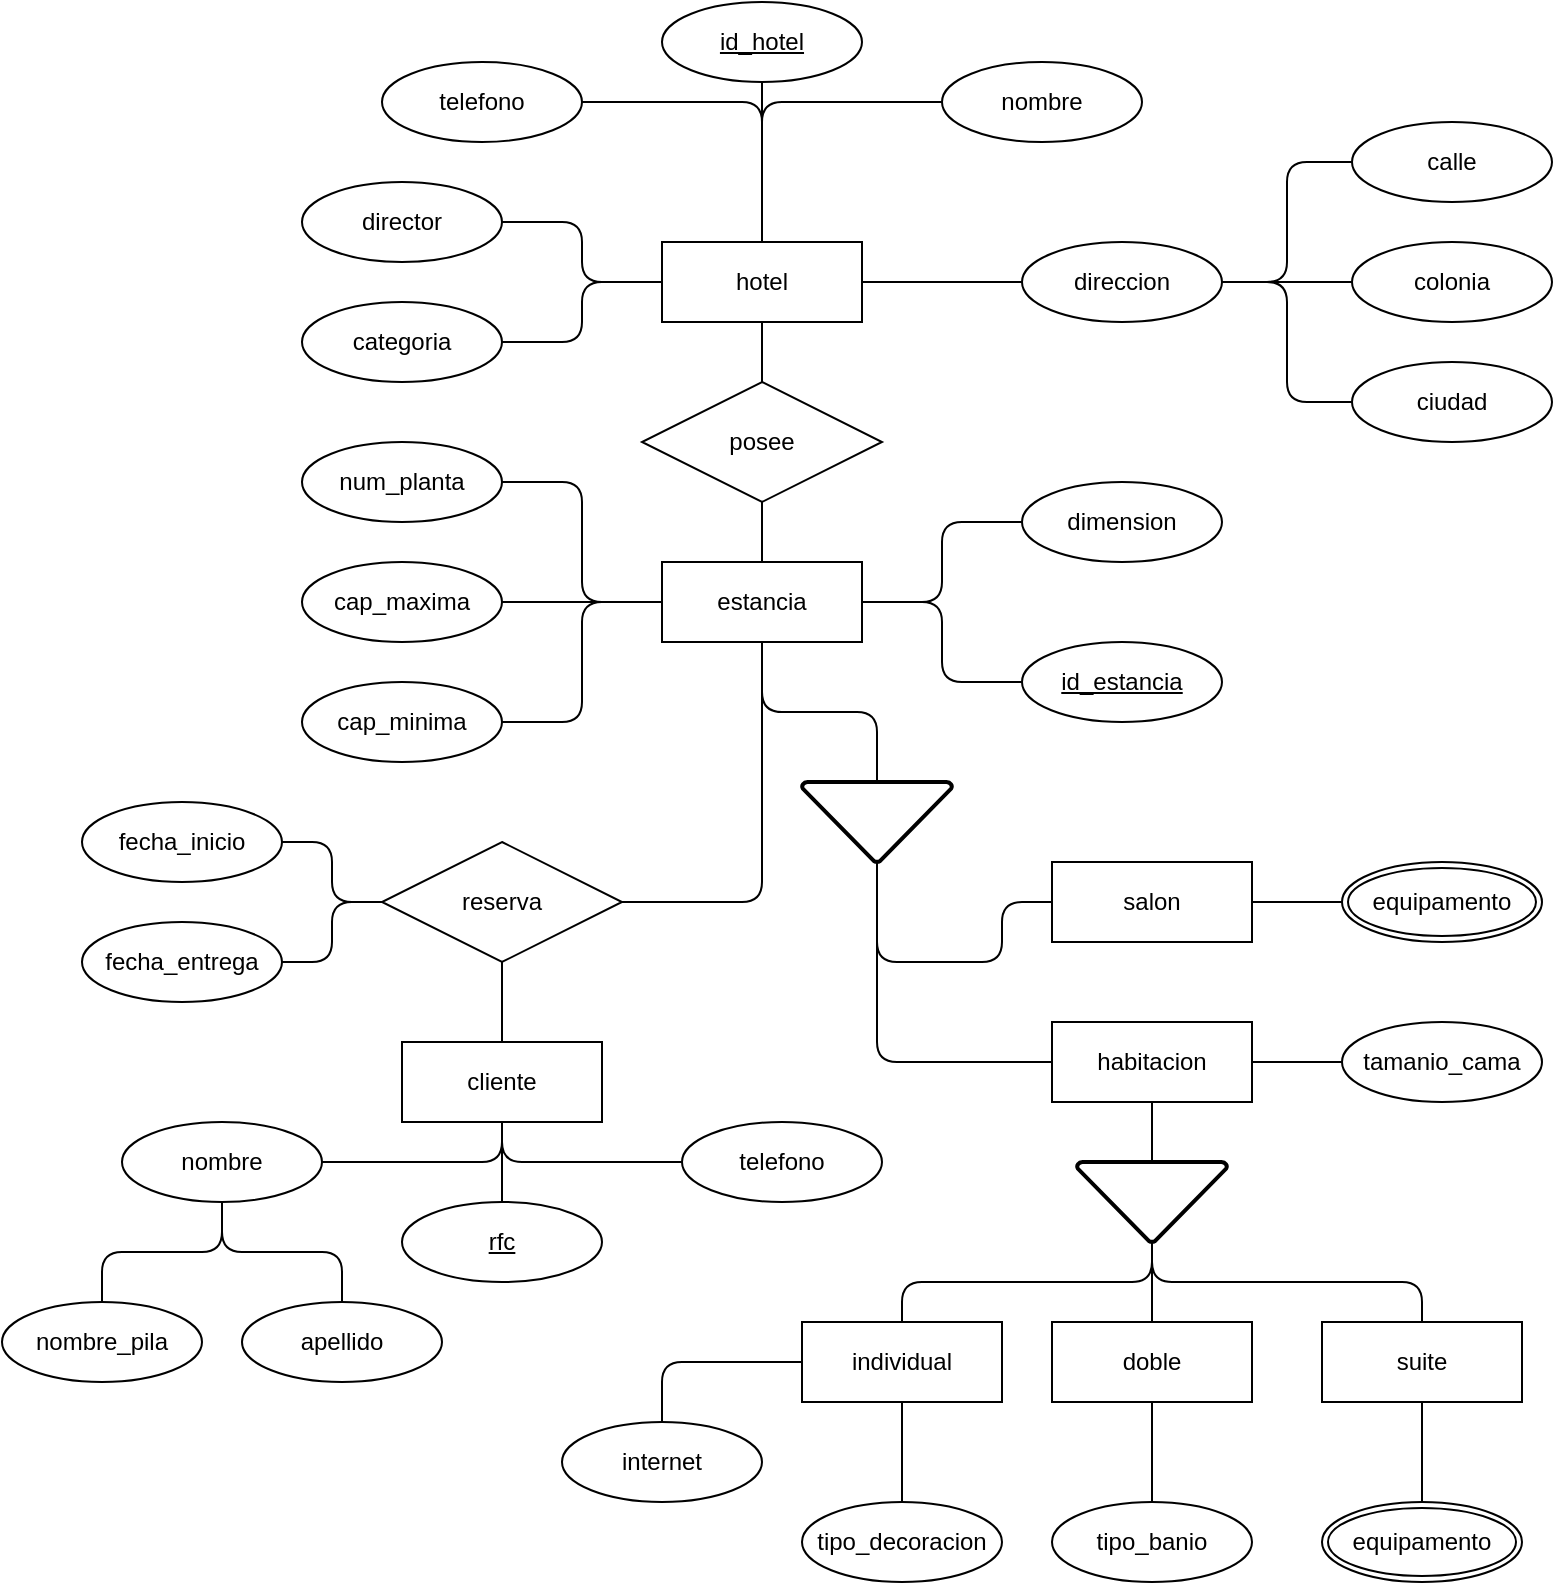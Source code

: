 <mxfile version="24.6.2" type="github">
  <diagram name="Page-1" id="NQ_Y0EgmU-5QERtnOthc">
    <mxGraphModel dx="1434" dy="789" grid="1" gridSize="10" guides="1" tooltips="1" connect="1" arrows="1" fold="1" page="1" pageScale="1" pageWidth="850" pageHeight="1100" math="0" shadow="0">
      <root>
        <mxCell id="0" />
        <mxCell id="1" parent="0" />
        <mxCell id="7jpOO8D4wHBg1UqNjOyO-11" style="edgeStyle=orthogonalEdgeStyle;rounded=1;orthogonalLoop=1;jettySize=auto;html=1;exitX=0;exitY=0.5;exitDx=0;exitDy=0;entryX=1;entryY=0.5;entryDx=0;entryDy=0;curved=0;endArrow=none;endFill=0;" edge="1" parent="1" source="7jpOO8D4wHBg1UqNjOyO-1" target="7jpOO8D4wHBg1UqNjOyO-3">
          <mxGeometry relative="1" as="geometry" />
        </mxCell>
        <mxCell id="7jpOO8D4wHBg1UqNjOyO-12" style="edgeStyle=orthogonalEdgeStyle;rounded=1;orthogonalLoop=1;jettySize=auto;html=1;exitX=0;exitY=0.5;exitDx=0;exitDy=0;entryX=1;entryY=0.5;entryDx=0;entryDy=0;endArrow=none;endFill=0;curved=0;" edge="1" parent="1" source="7jpOO8D4wHBg1UqNjOyO-1" target="7jpOO8D4wHBg1UqNjOyO-4">
          <mxGeometry relative="1" as="geometry" />
        </mxCell>
        <mxCell id="7jpOO8D4wHBg1UqNjOyO-13" style="edgeStyle=orthogonalEdgeStyle;rounded=1;orthogonalLoop=1;jettySize=auto;html=1;exitX=0.5;exitY=0;exitDx=0;exitDy=0;entryX=1;entryY=0.5;entryDx=0;entryDy=0;endArrow=none;endFill=0;curved=0;" edge="1" parent="1" source="7jpOO8D4wHBg1UqNjOyO-1" target="7jpOO8D4wHBg1UqNjOyO-7">
          <mxGeometry relative="1" as="geometry" />
        </mxCell>
        <mxCell id="7jpOO8D4wHBg1UqNjOyO-14" style="edgeStyle=orthogonalEdgeStyle;rounded=1;orthogonalLoop=1;jettySize=auto;html=1;exitX=0.5;exitY=0;exitDx=0;exitDy=0;entryX=0;entryY=0.5;entryDx=0;entryDy=0;endArrow=none;endFill=0;curved=0;" edge="1" parent="1" source="7jpOO8D4wHBg1UqNjOyO-1" target="7jpOO8D4wHBg1UqNjOyO-6">
          <mxGeometry relative="1" as="geometry" />
        </mxCell>
        <mxCell id="7jpOO8D4wHBg1UqNjOyO-15" style="edgeStyle=orthogonalEdgeStyle;rounded=1;orthogonalLoop=1;jettySize=auto;html=1;exitX=0.5;exitY=0;exitDx=0;exitDy=0;entryX=0.5;entryY=1;entryDx=0;entryDy=0;endArrow=none;endFill=0;curved=0;" edge="1" parent="1" source="7jpOO8D4wHBg1UqNjOyO-1">
          <mxGeometry relative="1" as="geometry">
            <mxPoint x="450" y="50" as="targetPoint" />
          </mxGeometry>
        </mxCell>
        <mxCell id="7jpOO8D4wHBg1UqNjOyO-16" style="edgeStyle=orthogonalEdgeStyle;rounded=1;orthogonalLoop=1;jettySize=auto;html=1;exitX=1;exitY=0.5;exitDx=0;exitDy=0;entryX=0;entryY=0.5;entryDx=0;entryDy=0;curved=0;endArrow=none;endFill=0;" edge="1" parent="1" source="7jpOO8D4wHBg1UqNjOyO-1" target="7jpOO8D4wHBg1UqNjOyO-5">
          <mxGeometry relative="1" as="geometry" />
        </mxCell>
        <mxCell id="7jpOO8D4wHBg1UqNjOyO-1" value="hotel" style="whiteSpace=wrap;html=1;align=center;" vertex="1" parent="1">
          <mxGeometry x="400" y="130" width="100" height="40" as="geometry" />
        </mxCell>
        <mxCell id="7jpOO8D4wHBg1UqNjOyO-2" value="id_hotel" style="ellipse;whiteSpace=wrap;html=1;align=center;fontStyle=4;" vertex="1" parent="1">
          <mxGeometry x="400" y="10" width="100" height="40" as="geometry" />
        </mxCell>
        <mxCell id="7jpOO8D4wHBg1UqNjOyO-3" value="categoria" style="ellipse;whiteSpace=wrap;html=1;align=center;" vertex="1" parent="1">
          <mxGeometry x="220" y="160" width="100" height="40" as="geometry" />
        </mxCell>
        <mxCell id="7jpOO8D4wHBg1UqNjOyO-4" value="director" style="ellipse;whiteSpace=wrap;html=1;align=center;" vertex="1" parent="1">
          <mxGeometry x="220" y="100" width="100" height="40" as="geometry" />
        </mxCell>
        <mxCell id="7jpOO8D4wHBg1UqNjOyO-17" style="edgeStyle=orthogonalEdgeStyle;rounded=1;orthogonalLoop=1;jettySize=auto;html=1;exitX=1;exitY=0.5;exitDx=0;exitDy=0;entryX=0;entryY=0.5;entryDx=0;entryDy=0;curved=0;endArrow=none;endFill=0;" edge="1" parent="1" source="7jpOO8D4wHBg1UqNjOyO-5" target="7jpOO8D4wHBg1UqNjOyO-10">
          <mxGeometry relative="1" as="geometry" />
        </mxCell>
        <mxCell id="7jpOO8D4wHBg1UqNjOyO-18" style="edgeStyle=orthogonalEdgeStyle;rounded=1;orthogonalLoop=1;jettySize=auto;html=1;exitX=1;exitY=0.5;exitDx=0;exitDy=0;entryX=0;entryY=0.5;entryDx=0;entryDy=0;endArrow=none;endFill=0;curved=0;" edge="1" parent="1" source="7jpOO8D4wHBg1UqNjOyO-5" target="7jpOO8D4wHBg1UqNjOyO-9">
          <mxGeometry relative="1" as="geometry" />
        </mxCell>
        <mxCell id="7jpOO8D4wHBg1UqNjOyO-19" style="edgeStyle=orthogonalEdgeStyle;rounded=1;orthogonalLoop=1;jettySize=auto;html=1;exitX=1;exitY=0.5;exitDx=0;exitDy=0;entryX=0;entryY=0.5;entryDx=0;entryDy=0;endArrow=none;endFill=0;curved=0;" edge="1" parent="1" source="7jpOO8D4wHBg1UqNjOyO-5" target="7jpOO8D4wHBg1UqNjOyO-8">
          <mxGeometry relative="1" as="geometry" />
        </mxCell>
        <mxCell id="7jpOO8D4wHBg1UqNjOyO-5" value="direccion" style="ellipse;whiteSpace=wrap;html=1;align=center;" vertex="1" parent="1">
          <mxGeometry x="580" y="130" width="100" height="40" as="geometry" />
        </mxCell>
        <mxCell id="7jpOO8D4wHBg1UqNjOyO-6" value="nombre" style="ellipse;whiteSpace=wrap;html=1;align=center;" vertex="1" parent="1">
          <mxGeometry x="540" y="40" width="100" height="40" as="geometry" />
        </mxCell>
        <mxCell id="7jpOO8D4wHBg1UqNjOyO-7" value="telefono" style="ellipse;whiteSpace=wrap;html=1;align=center;" vertex="1" parent="1">
          <mxGeometry x="260" y="40" width="100" height="40" as="geometry" />
        </mxCell>
        <mxCell id="7jpOO8D4wHBg1UqNjOyO-8" value="ciudad" style="ellipse;whiteSpace=wrap;html=1;align=center;" vertex="1" parent="1">
          <mxGeometry x="745" y="190" width="100" height="40" as="geometry" />
        </mxCell>
        <mxCell id="7jpOO8D4wHBg1UqNjOyO-9" value="colonia" style="ellipse;whiteSpace=wrap;html=1;align=center;" vertex="1" parent="1">
          <mxGeometry x="745" y="130" width="100" height="40" as="geometry" />
        </mxCell>
        <mxCell id="7jpOO8D4wHBg1UqNjOyO-10" value="calle" style="ellipse;whiteSpace=wrap;html=1;align=center;" vertex="1" parent="1">
          <mxGeometry x="745" y="70" width="100" height="40" as="geometry" />
        </mxCell>
        <mxCell id="7jpOO8D4wHBg1UqNjOyO-33" style="edgeStyle=orthogonalEdgeStyle;rounded=1;orthogonalLoop=1;jettySize=auto;html=1;exitX=1;exitY=0.5;exitDx=0;exitDy=0;entryX=0;entryY=0.5;entryDx=0;entryDy=0;curved=0;endArrow=none;endFill=0;" edge="1" parent="1" source="7jpOO8D4wHBg1UqNjOyO-20" target="7jpOO8D4wHBg1UqNjOyO-25">
          <mxGeometry relative="1" as="geometry" />
        </mxCell>
        <mxCell id="7jpOO8D4wHBg1UqNjOyO-34" style="edgeStyle=orthogonalEdgeStyle;rounded=1;orthogonalLoop=1;jettySize=auto;html=1;exitX=1;exitY=0.5;exitDx=0;exitDy=0;entryX=0;entryY=0.5;entryDx=0;entryDy=0;curved=0;endArrow=none;endFill=0;" edge="1" parent="1" source="7jpOO8D4wHBg1UqNjOyO-20" target="7jpOO8D4wHBg1UqNjOyO-24">
          <mxGeometry relative="1" as="geometry" />
        </mxCell>
        <mxCell id="7jpOO8D4wHBg1UqNjOyO-20" value="estancia" style="whiteSpace=wrap;html=1;align=center;" vertex="1" parent="1">
          <mxGeometry x="400" y="290" width="100" height="40" as="geometry" />
        </mxCell>
        <mxCell id="7jpOO8D4wHBg1UqNjOyO-22" style="edgeStyle=orthogonalEdgeStyle;rounded=1;orthogonalLoop=1;jettySize=auto;html=1;exitX=0.5;exitY=0;exitDx=0;exitDy=0;entryX=0.5;entryY=1;entryDx=0;entryDy=0;curved=0;endArrow=none;endFill=0;" edge="1" parent="1" source="7jpOO8D4wHBg1UqNjOyO-21" target="7jpOO8D4wHBg1UqNjOyO-1">
          <mxGeometry relative="1" as="geometry" />
        </mxCell>
        <mxCell id="7jpOO8D4wHBg1UqNjOyO-23" style="edgeStyle=orthogonalEdgeStyle;rounded=1;orthogonalLoop=1;jettySize=auto;html=1;exitX=0.5;exitY=1;exitDx=0;exitDy=0;entryX=0.5;entryY=0;entryDx=0;entryDy=0;endArrow=none;endFill=0;curved=0;" edge="1" parent="1" source="7jpOO8D4wHBg1UqNjOyO-21" target="7jpOO8D4wHBg1UqNjOyO-20">
          <mxGeometry relative="1" as="geometry" />
        </mxCell>
        <mxCell id="7jpOO8D4wHBg1UqNjOyO-21" value="posee" style="shape=rhombus;perimeter=rhombusPerimeter;whiteSpace=wrap;html=1;align=center;" vertex="1" parent="1">
          <mxGeometry x="390" y="200" width="120" height="60" as="geometry" />
        </mxCell>
        <mxCell id="7jpOO8D4wHBg1UqNjOyO-24" value="id_estancia" style="ellipse;whiteSpace=wrap;html=1;align=center;fontStyle=4;" vertex="1" parent="1">
          <mxGeometry x="580" y="330" width="100" height="40" as="geometry" />
        </mxCell>
        <mxCell id="7jpOO8D4wHBg1UqNjOyO-25" value="dimension" style="ellipse;whiteSpace=wrap;html=1;align=center;" vertex="1" parent="1">
          <mxGeometry x="580" y="250" width="100" height="40" as="geometry" />
        </mxCell>
        <mxCell id="7jpOO8D4wHBg1UqNjOyO-26" value="tamanio_cama" style="ellipse;whiteSpace=wrap;html=1;align=center;" vertex="1" parent="1">
          <mxGeometry x="740" y="520" width="100" height="40" as="geometry" />
        </mxCell>
        <mxCell id="7jpOO8D4wHBg1UqNjOyO-30" style="edgeStyle=orthogonalEdgeStyle;rounded=1;orthogonalLoop=1;jettySize=auto;html=1;exitX=1;exitY=0.5;exitDx=0;exitDy=0;entryX=0;entryY=0.5;entryDx=0;entryDy=0;curved=0;endArrow=none;endFill=0;" edge="1" parent="1" source="7jpOO8D4wHBg1UqNjOyO-27" target="7jpOO8D4wHBg1UqNjOyO-20">
          <mxGeometry relative="1" as="geometry" />
        </mxCell>
        <mxCell id="7jpOO8D4wHBg1UqNjOyO-27" value="num_planta" style="ellipse;whiteSpace=wrap;html=1;align=center;" vertex="1" parent="1">
          <mxGeometry x="220" y="230" width="100" height="40" as="geometry" />
        </mxCell>
        <mxCell id="7jpOO8D4wHBg1UqNjOyO-32" style="edgeStyle=orthogonalEdgeStyle;rounded=1;orthogonalLoop=1;jettySize=auto;html=1;exitX=1;exitY=0.5;exitDx=0;exitDy=0;entryX=0;entryY=0.5;entryDx=0;entryDy=0;curved=0;endArrow=none;endFill=0;" edge="1" parent="1" source="7jpOO8D4wHBg1UqNjOyO-28" target="7jpOO8D4wHBg1UqNjOyO-20">
          <mxGeometry relative="1" as="geometry" />
        </mxCell>
        <mxCell id="7jpOO8D4wHBg1UqNjOyO-28" value="cap_minima" style="ellipse;whiteSpace=wrap;html=1;align=center;" vertex="1" parent="1">
          <mxGeometry x="220" y="350" width="100" height="40" as="geometry" />
        </mxCell>
        <mxCell id="7jpOO8D4wHBg1UqNjOyO-31" style="edgeStyle=orthogonalEdgeStyle;rounded=1;orthogonalLoop=1;jettySize=auto;html=1;exitX=1;exitY=0.5;exitDx=0;exitDy=0;entryX=0;entryY=0.5;entryDx=0;entryDy=0;curved=0;endArrow=none;endFill=0;" edge="1" parent="1" source="7jpOO8D4wHBg1UqNjOyO-29" target="7jpOO8D4wHBg1UqNjOyO-20">
          <mxGeometry relative="1" as="geometry" />
        </mxCell>
        <mxCell id="7jpOO8D4wHBg1UqNjOyO-29" value="cap_maxima" style="ellipse;whiteSpace=wrap;html=1;align=center;" vertex="1" parent="1">
          <mxGeometry x="220" y="290" width="100" height="40" as="geometry" />
        </mxCell>
        <mxCell id="7jpOO8D4wHBg1UqNjOyO-51" style="edgeStyle=orthogonalEdgeStyle;rounded=1;orthogonalLoop=1;jettySize=auto;html=1;exitX=0.5;exitY=1;exitDx=0;exitDy=0;exitPerimeter=0;entryX=0;entryY=0.5;entryDx=0;entryDy=0;curved=0;endArrow=none;endFill=0;" edge="1" parent="1" source="7jpOO8D4wHBg1UqNjOyO-36" target="7jpOO8D4wHBg1UqNjOyO-38">
          <mxGeometry relative="1" as="geometry" />
        </mxCell>
        <mxCell id="7jpOO8D4wHBg1UqNjOyO-56" style="edgeStyle=orthogonalEdgeStyle;rounded=1;orthogonalLoop=1;jettySize=auto;html=1;exitX=0.5;exitY=1;exitDx=0;exitDy=0;exitPerimeter=0;entryX=0;entryY=0.5;entryDx=0;entryDy=0;curved=0;endArrow=none;endFill=0;" edge="1" parent="1" source="7jpOO8D4wHBg1UqNjOyO-36" target="7jpOO8D4wHBg1UqNjOyO-39">
          <mxGeometry relative="1" as="geometry">
            <Array as="points">
              <mxPoint x="508" y="490" />
              <mxPoint x="570" y="490" />
              <mxPoint x="570" y="460" />
            </Array>
          </mxGeometry>
        </mxCell>
        <mxCell id="7jpOO8D4wHBg1UqNjOyO-36" value="" style="strokeWidth=2;html=1;shape=mxgraph.flowchart.merge_or_storage;whiteSpace=wrap;" vertex="1" parent="1">
          <mxGeometry x="470" y="400" width="75" height="40" as="geometry" />
        </mxCell>
        <mxCell id="7jpOO8D4wHBg1UqNjOyO-37" style="edgeStyle=orthogonalEdgeStyle;rounded=1;orthogonalLoop=1;jettySize=auto;html=1;exitX=0.5;exitY=1;exitDx=0;exitDy=0;entryX=0.5;entryY=0;entryDx=0;entryDy=0;entryPerimeter=0;curved=0;endArrow=none;endFill=0;" edge="1" parent="1" source="7jpOO8D4wHBg1UqNjOyO-20" target="7jpOO8D4wHBg1UqNjOyO-36">
          <mxGeometry relative="1" as="geometry" />
        </mxCell>
        <mxCell id="7jpOO8D4wHBg1UqNjOyO-46" style="edgeStyle=orthogonalEdgeStyle;rounded=1;orthogonalLoop=1;jettySize=auto;html=1;exitX=1;exitY=0.5;exitDx=0;exitDy=0;entryX=0;entryY=0.5;entryDx=0;entryDy=0;curved=0;endArrow=none;endFill=0;" edge="1" parent="1" source="7jpOO8D4wHBg1UqNjOyO-38" target="7jpOO8D4wHBg1UqNjOyO-26">
          <mxGeometry relative="1" as="geometry" />
        </mxCell>
        <mxCell id="7jpOO8D4wHBg1UqNjOyO-38" value="habitacion" style="whiteSpace=wrap;html=1;align=center;" vertex="1" parent="1">
          <mxGeometry x="595" y="520" width="100" height="40" as="geometry" />
        </mxCell>
        <mxCell id="7jpOO8D4wHBg1UqNjOyO-55" style="edgeStyle=orthogonalEdgeStyle;rounded=1;orthogonalLoop=1;jettySize=auto;html=1;exitX=1;exitY=0.5;exitDx=0;exitDy=0;entryX=0;entryY=0.5;entryDx=0;entryDy=0;curved=0;endArrow=none;endFill=0;" edge="1" parent="1" source="7jpOO8D4wHBg1UqNjOyO-39" target="7jpOO8D4wHBg1UqNjOyO-44">
          <mxGeometry relative="1" as="geometry" />
        </mxCell>
        <mxCell id="7jpOO8D4wHBg1UqNjOyO-39" value="salon" style="whiteSpace=wrap;html=1;align=center;" vertex="1" parent="1">
          <mxGeometry x="595" y="440" width="100" height="40" as="geometry" />
        </mxCell>
        <mxCell id="7jpOO8D4wHBg1UqNjOyO-44" value="equipamento" style="ellipse;shape=doubleEllipse;margin=3;whiteSpace=wrap;html=1;align=center;" vertex="1" parent="1">
          <mxGeometry x="740" y="440" width="100" height="40" as="geometry" />
        </mxCell>
        <mxCell id="7jpOO8D4wHBg1UqNjOyO-58" style="edgeStyle=orthogonalEdgeStyle;rounded=1;orthogonalLoop=1;jettySize=auto;html=1;exitX=0.5;exitY=1;exitDx=0;exitDy=0;exitPerimeter=0;entryX=0.5;entryY=0;entryDx=0;entryDy=0;curved=0;endArrow=none;endFill=0;" edge="1" parent="1" source="7jpOO8D4wHBg1UqNjOyO-47" target="7jpOO8D4wHBg1UqNjOyO-48">
          <mxGeometry relative="1" as="geometry" />
        </mxCell>
        <mxCell id="7jpOO8D4wHBg1UqNjOyO-59" style="edgeStyle=orthogonalEdgeStyle;rounded=1;orthogonalLoop=1;jettySize=auto;html=1;exitX=0.5;exitY=1;exitDx=0;exitDy=0;exitPerimeter=0;entryX=0.5;entryY=0;entryDx=0;entryDy=0;curved=0;endArrow=none;endFill=0;" edge="1" parent="1" source="7jpOO8D4wHBg1UqNjOyO-47" target="7jpOO8D4wHBg1UqNjOyO-50">
          <mxGeometry relative="1" as="geometry" />
        </mxCell>
        <mxCell id="7jpOO8D4wHBg1UqNjOyO-60" style="edgeStyle=orthogonalEdgeStyle;rounded=1;orthogonalLoop=1;jettySize=auto;html=1;exitX=0.5;exitY=1;exitDx=0;exitDy=0;exitPerimeter=0;entryX=0.5;entryY=0;entryDx=0;entryDy=0;endArrow=none;endFill=0;curved=0;" edge="1" parent="1" source="7jpOO8D4wHBg1UqNjOyO-47" target="7jpOO8D4wHBg1UqNjOyO-49">
          <mxGeometry relative="1" as="geometry" />
        </mxCell>
        <mxCell id="7jpOO8D4wHBg1UqNjOyO-47" value="" style="strokeWidth=2;html=1;shape=mxgraph.flowchart.merge_or_storage;whiteSpace=wrap;" vertex="1" parent="1">
          <mxGeometry x="607.5" y="590" width="75" height="40" as="geometry" />
        </mxCell>
        <mxCell id="7jpOO8D4wHBg1UqNjOyO-48" value="individual" style="whiteSpace=wrap;html=1;align=center;" vertex="1" parent="1">
          <mxGeometry x="470" y="670" width="100" height="40" as="geometry" />
        </mxCell>
        <mxCell id="7jpOO8D4wHBg1UqNjOyO-49" value="suite" style="whiteSpace=wrap;html=1;align=center;" vertex="1" parent="1">
          <mxGeometry x="730" y="670" width="100" height="40" as="geometry" />
        </mxCell>
        <mxCell id="7jpOO8D4wHBg1UqNjOyO-50" value="doble" style="whiteSpace=wrap;html=1;align=center;" vertex="1" parent="1">
          <mxGeometry x="595" y="670" width="100" height="40" as="geometry" />
        </mxCell>
        <mxCell id="7jpOO8D4wHBg1UqNjOyO-57" style="edgeStyle=orthogonalEdgeStyle;rounded=1;orthogonalLoop=1;jettySize=auto;html=1;exitX=0.5;exitY=1;exitDx=0;exitDy=0;entryX=0.5;entryY=0;entryDx=0;entryDy=0;entryPerimeter=0;curved=0;endArrow=none;endFill=0;" edge="1" parent="1" source="7jpOO8D4wHBg1UqNjOyO-38" target="7jpOO8D4wHBg1UqNjOyO-47">
          <mxGeometry relative="1" as="geometry" />
        </mxCell>
        <mxCell id="7jpOO8D4wHBg1UqNjOyO-69" style="edgeStyle=orthogonalEdgeStyle;rounded=1;orthogonalLoop=1;jettySize=auto;html=1;exitX=0.5;exitY=0;exitDx=0;exitDy=0;entryX=0.5;entryY=1;entryDx=0;entryDy=0;curved=0;endArrow=none;endFill=0;" edge="1" parent="1" source="7jpOO8D4wHBg1UqNjOyO-62" target="7jpOO8D4wHBg1UqNjOyO-49">
          <mxGeometry relative="1" as="geometry" />
        </mxCell>
        <mxCell id="7jpOO8D4wHBg1UqNjOyO-62" value="equipamento" style="ellipse;shape=doubleEllipse;margin=3;whiteSpace=wrap;html=1;align=center;" vertex="1" parent="1">
          <mxGeometry x="730" y="760" width="100" height="40" as="geometry" />
        </mxCell>
        <mxCell id="7jpOO8D4wHBg1UqNjOyO-66" style="edgeStyle=orthogonalEdgeStyle;rounded=1;orthogonalLoop=1;jettySize=auto;html=1;exitX=0.5;exitY=0;exitDx=0;exitDy=0;entryX=0;entryY=0.5;entryDx=0;entryDy=0;curved=0;endArrow=none;endFill=0;" edge="1" parent="1" source="7jpOO8D4wHBg1UqNjOyO-63" target="7jpOO8D4wHBg1UqNjOyO-48">
          <mxGeometry relative="1" as="geometry" />
        </mxCell>
        <mxCell id="7jpOO8D4wHBg1UqNjOyO-63" value="internet" style="ellipse;whiteSpace=wrap;html=1;align=center;" vertex="1" parent="1">
          <mxGeometry x="350" y="720" width="100" height="40" as="geometry" />
        </mxCell>
        <mxCell id="7jpOO8D4wHBg1UqNjOyO-67" style="edgeStyle=orthogonalEdgeStyle;rounded=1;orthogonalLoop=1;jettySize=auto;html=1;exitX=0.5;exitY=0;exitDx=0;exitDy=0;entryX=0.5;entryY=1;entryDx=0;entryDy=0;curved=0;endArrow=none;endFill=0;" edge="1" parent="1" source="7jpOO8D4wHBg1UqNjOyO-64" target="7jpOO8D4wHBg1UqNjOyO-48">
          <mxGeometry relative="1" as="geometry" />
        </mxCell>
        <mxCell id="7jpOO8D4wHBg1UqNjOyO-64" value="tipo_decoracion" style="ellipse;whiteSpace=wrap;html=1;align=center;" vertex="1" parent="1">
          <mxGeometry x="470" y="760" width="100" height="40" as="geometry" />
        </mxCell>
        <mxCell id="7jpOO8D4wHBg1UqNjOyO-68" style="edgeStyle=orthogonalEdgeStyle;rounded=1;orthogonalLoop=1;jettySize=auto;html=1;exitX=0.5;exitY=0;exitDx=0;exitDy=0;entryX=0.5;entryY=1;entryDx=0;entryDy=0;curved=0;endArrow=none;endFill=0;" edge="1" parent="1" source="7jpOO8D4wHBg1UqNjOyO-65" target="7jpOO8D4wHBg1UqNjOyO-50">
          <mxGeometry relative="1" as="geometry" />
        </mxCell>
        <mxCell id="7jpOO8D4wHBg1UqNjOyO-65" value="tipo_banio" style="ellipse;whiteSpace=wrap;html=1;align=center;" vertex="1" parent="1">
          <mxGeometry x="595" y="760" width="100" height="40" as="geometry" />
        </mxCell>
        <mxCell id="7jpOO8D4wHBg1UqNjOyO-70" value="cliente" style="whiteSpace=wrap;html=1;align=center;" vertex="1" parent="1">
          <mxGeometry x="270" y="530" width="100" height="40" as="geometry" />
        </mxCell>
        <mxCell id="7jpOO8D4wHBg1UqNjOyO-73" style="edgeStyle=orthogonalEdgeStyle;rounded=1;orthogonalLoop=1;jettySize=auto;html=1;exitX=1;exitY=0.5;exitDx=0;exitDy=0;entryX=0.5;entryY=1;entryDx=0;entryDy=0;curved=0;endArrow=none;endFill=0;" edge="1" parent="1" source="7jpOO8D4wHBg1UqNjOyO-71" target="7jpOO8D4wHBg1UqNjOyO-20">
          <mxGeometry relative="1" as="geometry" />
        </mxCell>
        <mxCell id="7jpOO8D4wHBg1UqNjOyO-74" style="edgeStyle=orthogonalEdgeStyle;rounded=1;orthogonalLoop=1;jettySize=auto;html=1;exitX=0.5;exitY=1;exitDx=0;exitDy=0;entryX=0.5;entryY=0;entryDx=0;entryDy=0;curved=0;endArrow=none;endFill=0;" edge="1" parent="1" source="7jpOO8D4wHBg1UqNjOyO-71" target="7jpOO8D4wHBg1UqNjOyO-70">
          <mxGeometry relative="1" as="geometry" />
        </mxCell>
        <mxCell id="7jpOO8D4wHBg1UqNjOyO-71" value="reserva" style="shape=rhombus;perimeter=rhombusPerimeter;whiteSpace=wrap;html=1;align=center;" vertex="1" parent="1">
          <mxGeometry x="260" y="430" width="120" height="60" as="geometry" />
        </mxCell>
        <mxCell id="7jpOO8D4wHBg1UqNjOyO-78" style="edgeStyle=orthogonalEdgeStyle;rounded=1;orthogonalLoop=1;jettySize=auto;html=1;exitX=1;exitY=0.5;exitDx=0;exitDy=0;entryX=0;entryY=0.5;entryDx=0;entryDy=0;curved=0;endArrow=none;endFill=0;" edge="1" parent="1" source="7jpOO8D4wHBg1UqNjOyO-75" target="7jpOO8D4wHBg1UqNjOyO-71">
          <mxGeometry relative="1" as="geometry" />
        </mxCell>
        <mxCell id="7jpOO8D4wHBg1UqNjOyO-75" value="fecha_entrega" style="ellipse;whiteSpace=wrap;html=1;align=center;" vertex="1" parent="1">
          <mxGeometry x="110" y="470" width="100" height="40" as="geometry" />
        </mxCell>
        <mxCell id="7jpOO8D4wHBg1UqNjOyO-77" style="edgeStyle=orthogonalEdgeStyle;rounded=1;orthogonalLoop=1;jettySize=auto;html=1;exitX=1;exitY=0.5;exitDx=0;exitDy=0;entryX=0;entryY=0.5;entryDx=0;entryDy=0;curved=0;endArrow=none;endFill=0;" edge="1" parent="1" source="7jpOO8D4wHBg1UqNjOyO-76" target="7jpOO8D4wHBg1UqNjOyO-71">
          <mxGeometry relative="1" as="geometry" />
        </mxCell>
        <mxCell id="7jpOO8D4wHBg1UqNjOyO-76" value="fecha_inicio" style="ellipse;whiteSpace=wrap;html=1;align=center;" vertex="1" parent="1">
          <mxGeometry x="110" y="410" width="100" height="40" as="geometry" />
        </mxCell>
        <mxCell id="7jpOO8D4wHBg1UqNjOyO-85" style="edgeStyle=orthogonalEdgeStyle;rounded=1;orthogonalLoop=1;jettySize=auto;html=1;exitX=0.5;exitY=0;exitDx=0;exitDy=0;entryX=0.5;entryY=1;entryDx=0;entryDy=0;curved=0;endArrow=none;endFill=0;" edge="1" parent="1" source="7jpOO8D4wHBg1UqNjOyO-79" target="7jpOO8D4wHBg1UqNjOyO-70">
          <mxGeometry relative="1" as="geometry" />
        </mxCell>
        <mxCell id="7jpOO8D4wHBg1UqNjOyO-79" value="rfc" style="ellipse;whiteSpace=wrap;html=1;align=center;fontStyle=4;" vertex="1" parent="1">
          <mxGeometry x="270" y="610" width="100" height="40" as="geometry" />
        </mxCell>
        <mxCell id="7jpOO8D4wHBg1UqNjOyO-84" style="edgeStyle=orthogonalEdgeStyle;rounded=1;orthogonalLoop=1;jettySize=auto;html=1;exitX=0;exitY=0.5;exitDx=0;exitDy=0;entryX=0.5;entryY=1;entryDx=0;entryDy=0;curved=0;endArrow=none;endFill=0;" edge="1" parent="1" source="7jpOO8D4wHBg1UqNjOyO-80" target="7jpOO8D4wHBg1UqNjOyO-70">
          <mxGeometry relative="1" as="geometry" />
        </mxCell>
        <mxCell id="7jpOO8D4wHBg1UqNjOyO-80" value="telefono" style="ellipse;whiteSpace=wrap;html=1;align=center;" vertex="1" parent="1">
          <mxGeometry x="410" y="570" width="100" height="40" as="geometry" />
        </mxCell>
        <mxCell id="7jpOO8D4wHBg1UqNjOyO-82" style="edgeStyle=orthogonalEdgeStyle;rounded=1;orthogonalLoop=1;jettySize=auto;html=1;exitX=1;exitY=0.5;exitDx=0;exitDy=0;entryX=0.5;entryY=1;entryDx=0;entryDy=0;curved=0;endArrow=none;endFill=0;" edge="1" parent="1" source="7jpOO8D4wHBg1UqNjOyO-81" target="7jpOO8D4wHBg1UqNjOyO-70">
          <mxGeometry relative="1" as="geometry" />
        </mxCell>
        <mxCell id="7jpOO8D4wHBg1UqNjOyO-88" style="edgeStyle=orthogonalEdgeStyle;rounded=1;orthogonalLoop=1;jettySize=auto;html=1;exitX=0.5;exitY=1;exitDx=0;exitDy=0;entryX=0.5;entryY=0;entryDx=0;entryDy=0;curved=0;endArrow=none;endFill=0;" edge="1" parent="1" source="7jpOO8D4wHBg1UqNjOyO-81" target="7jpOO8D4wHBg1UqNjOyO-87">
          <mxGeometry relative="1" as="geometry" />
        </mxCell>
        <mxCell id="7jpOO8D4wHBg1UqNjOyO-89" style="edgeStyle=orthogonalEdgeStyle;rounded=1;orthogonalLoop=1;jettySize=auto;html=1;exitX=0.5;exitY=1;exitDx=0;exitDy=0;entryX=0.5;entryY=0;entryDx=0;entryDy=0;curved=0;endArrow=none;endFill=0;" edge="1" parent="1" source="7jpOO8D4wHBg1UqNjOyO-81" target="7jpOO8D4wHBg1UqNjOyO-86">
          <mxGeometry relative="1" as="geometry" />
        </mxCell>
        <mxCell id="7jpOO8D4wHBg1UqNjOyO-81" value="nombre" style="ellipse;whiteSpace=wrap;html=1;align=center;" vertex="1" parent="1">
          <mxGeometry x="130" y="570" width="100" height="40" as="geometry" />
        </mxCell>
        <mxCell id="7jpOO8D4wHBg1UqNjOyO-86" value="apellido" style="ellipse;whiteSpace=wrap;html=1;align=center;" vertex="1" parent="1">
          <mxGeometry x="190" y="660" width="100" height="40" as="geometry" />
        </mxCell>
        <mxCell id="7jpOO8D4wHBg1UqNjOyO-87" value="nombre_pila" style="ellipse;whiteSpace=wrap;html=1;align=center;" vertex="1" parent="1">
          <mxGeometry x="70" y="660" width="100" height="40" as="geometry" />
        </mxCell>
      </root>
    </mxGraphModel>
  </diagram>
</mxfile>
